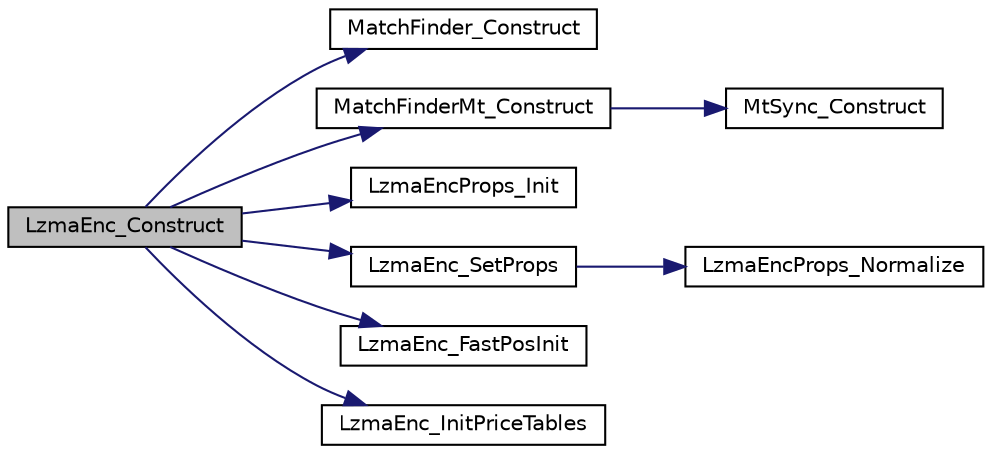 digraph G
{
  edge [fontname="Helvetica",fontsize="10",labelfontname="Helvetica",labelfontsize="10"];
  node [fontname="Helvetica",fontsize="10",shape=record];
  rankdir="LR";
  Node1 [label="LzmaEnc_Construct",height=0.2,width=0.4,color="black", fillcolor="grey75", style="filled" fontcolor="black"];
  Node1 -> Node2 [color="midnightblue",fontsize="10",style="solid",fontname="Helvetica"];
  Node2 [label="MatchFinder_Construct",height=0.2,width=0.4,color="black", fillcolor="white", style="filled",URL="$_lz_find_8c.html#a487aeb881073394dc1c0755d4790c5ea"];
  Node1 -> Node3 [color="midnightblue",fontsize="10",style="solid",fontname="Helvetica"];
  Node3 [label="MatchFinderMt_Construct",height=0.2,width=0.4,color="black", fillcolor="white", style="filled",URL="$_lz_find_mt_8c.html#a12919af4249f297f157a5f862d4ea040"];
  Node3 -> Node4 [color="midnightblue",fontsize="10",style="solid",fontname="Helvetica"];
  Node4 [label="MtSync_Construct",height=0.2,width=0.4,color="black", fillcolor="white", style="filled",URL="$_lz_find_mt_8c.html#a828c0c1f691af42f15d19574d54154de"];
  Node1 -> Node5 [color="midnightblue",fontsize="10",style="solid",fontname="Helvetica"];
  Node5 [label="LzmaEncProps_Init",height=0.2,width=0.4,color="black", fillcolor="white", style="filled",URL="$_lzma_enc_8c.html#a336bf0e92adf6ff680547c58fd60baa6"];
  Node1 -> Node6 [color="midnightblue",fontsize="10",style="solid",fontname="Helvetica"];
  Node6 [label="LzmaEnc_SetProps",height=0.2,width=0.4,color="black", fillcolor="white", style="filled",URL="$_lzma_enc_8c.html#a1d041ccb4b74f5608f08bc9cc97ae4cd"];
  Node6 -> Node7 [color="midnightblue",fontsize="10",style="solid",fontname="Helvetica"];
  Node7 [label="LzmaEncProps_Normalize",height=0.2,width=0.4,color="black", fillcolor="white", style="filled",URL="$_lzma_enc_8c.html#acd23d29a44a6a248851b7e0ef8016d87"];
  Node1 -> Node8 [color="midnightblue",fontsize="10",style="solid",fontname="Helvetica"];
  Node8 [label="LzmaEnc_FastPosInit",height=0.2,width=0.4,color="black", fillcolor="white", style="filled",URL="$_lzma_enc_8c.html#ae737021e88f3258ec97393859a2f1926"];
  Node1 -> Node9 [color="midnightblue",fontsize="10",style="solid",fontname="Helvetica"];
  Node9 [label="LzmaEnc_InitPriceTables",height=0.2,width=0.4,color="black", fillcolor="white", style="filled",URL="$_lzma_enc_8c.html#a6ee9c9a2ad5145bd684d8f5c79433bb4"];
}
